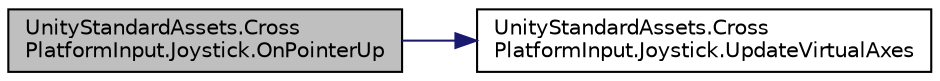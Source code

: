 digraph "UnityStandardAssets.CrossPlatformInput.Joystick.OnPointerUp"
{
 // LATEX_PDF_SIZE
  edge [fontname="Helvetica",fontsize="10",labelfontname="Helvetica",labelfontsize="10"];
  node [fontname="Helvetica",fontsize="10",shape=record];
  rankdir="LR";
  Node11 [label="UnityStandardAssets.Cross\lPlatformInput.Joystick.OnPointerUp",height=0.2,width=0.4,color="black", fillcolor="grey75", style="filled", fontcolor="black",tooltip=" "];
  Node11 -> Node12 [color="midnightblue",fontsize="10",style="solid",fontname="Helvetica"];
  Node12 [label="UnityStandardAssets.Cross\lPlatformInput.Joystick.UpdateVirtualAxes",height=0.2,width=0.4,color="black", fillcolor="white", style="filled",URL="$class_unity_standard_assets_1_1_cross_platform_input_1_1_joystick.html#aa19d00f5f5e09af5824e3fe2baaf3f8f",tooltip=" "];
}

